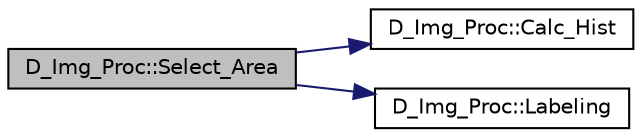 digraph "D_Img_Proc::Select_Area"
{
 // LATEX_PDF_SIZE
  edge [fontname="Helvetica",fontsize="10",labelfontname="Helvetica",labelfontsize="10"];
  node [fontname="Helvetica",fontsize="10",shape=record];
  rankdir="LR";
  Node1 [label="D_Img_Proc::Select_Area",height=0.2,width=0.4,color="black", fillcolor="grey75", style="filled", fontcolor="black",tooltip=" "];
  Node1 -> Node2 [color="midnightblue",fontsize="10",style="solid",fontname="Helvetica"];
  Node2 [label="D_Img_Proc::Calc_Hist",height=0.2,width=0.4,color="black", fillcolor="white", style="filled",URL="$class_d___img___proc.html#aa1d3fed695b3f2d5361a9871c9ae3587",tooltip=" "];
  Node1 -> Node3 [color="midnightblue",fontsize="10",style="solid",fontname="Helvetica"];
  Node3 [label="D_Img_Proc::Labeling",height=0.2,width=0.4,color="black", fillcolor="white", style="filled",URL="$class_d___img___proc.html#aa8f040c84197aa8170e2f46fe628e00c",tooltip=" "];
}
